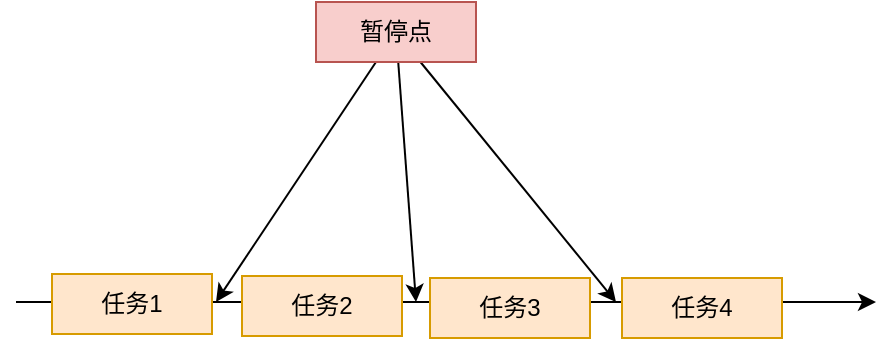 <mxfile>
    <diagram id="cKXNfzM8-32twd8qL1q-" name="第 1 页">
        <mxGraphModel dx="630" dy="555" grid="1" gridSize="10" guides="1" tooltips="1" connect="1" arrows="1" fold="1" page="1" pageScale="1" pageWidth="1920" pageHeight="1200" math="0" shadow="0">
            <root>
                <mxCell id="0"/>
                <mxCell id="1" parent="0"/>
                <mxCell id="2" value="" style="endArrow=classic;html=1;" parent="1" edge="1">
                    <mxGeometry width="50" height="50" relative="1" as="geometry">
                        <mxPoint x="80" y="210" as="sourcePoint"/>
                        <mxPoint x="510" y="210" as="targetPoint"/>
                    </mxGeometry>
                </mxCell>
                <mxCell id="3" value="任务1" style="rounded=0;whiteSpace=wrap;html=1;fillColor=#ffe6cc;strokeColor=#d79b00;" parent="1" vertex="1">
                    <mxGeometry x="98" y="196" width="80" height="30" as="geometry"/>
                </mxCell>
                <mxCell id="6" value="任务2" style="rounded=0;whiteSpace=wrap;html=1;fillColor=#ffe6cc;strokeColor=#d79b00;" parent="1" vertex="1">
                    <mxGeometry x="193" y="197" width="80" height="30" as="geometry"/>
                </mxCell>
                <mxCell id="7" value="任务3" style="rounded=0;whiteSpace=wrap;html=1;fillColor=#ffe6cc;strokeColor=#d79b00;" parent="1" vertex="1">
                    <mxGeometry x="287" y="198" width="80" height="30" as="geometry"/>
                </mxCell>
                <mxCell id="8" value="任务4" style="rounded=0;whiteSpace=wrap;html=1;fillColor=#ffe6cc;strokeColor=#d79b00;" parent="1" vertex="1">
                    <mxGeometry x="383" y="198" width="80" height="30" as="geometry"/>
                </mxCell>
                <mxCell id="12" style="edgeStyle=none;sketch=0;html=1;" parent="1" source="9" edge="1">
                    <mxGeometry relative="1" as="geometry">
                        <mxPoint x="180" y="210" as="targetPoint"/>
                    </mxGeometry>
                </mxCell>
                <mxCell id="13" style="edgeStyle=none;sketch=0;html=1;" parent="1" source="9" edge="1">
                    <mxGeometry relative="1" as="geometry">
                        <mxPoint x="280" y="210" as="targetPoint"/>
                    </mxGeometry>
                </mxCell>
                <mxCell id="14" style="edgeStyle=none;sketch=0;html=1;" parent="1" source="9" edge="1">
                    <mxGeometry relative="1" as="geometry">
                        <mxPoint x="380" y="210" as="targetPoint"/>
                    </mxGeometry>
                </mxCell>
                <mxCell id="9" value="暂停点" style="rounded=0;whiteSpace=wrap;html=1;fillColor=#f8cecc;strokeColor=#b85450;" parent="1" vertex="1">
                    <mxGeometry x="230" y="60" width="80" height="30" as="geometry"/>
                </mxCell>
            </root>
        </mxGraphModel>
    </diagram>
</mxfile>